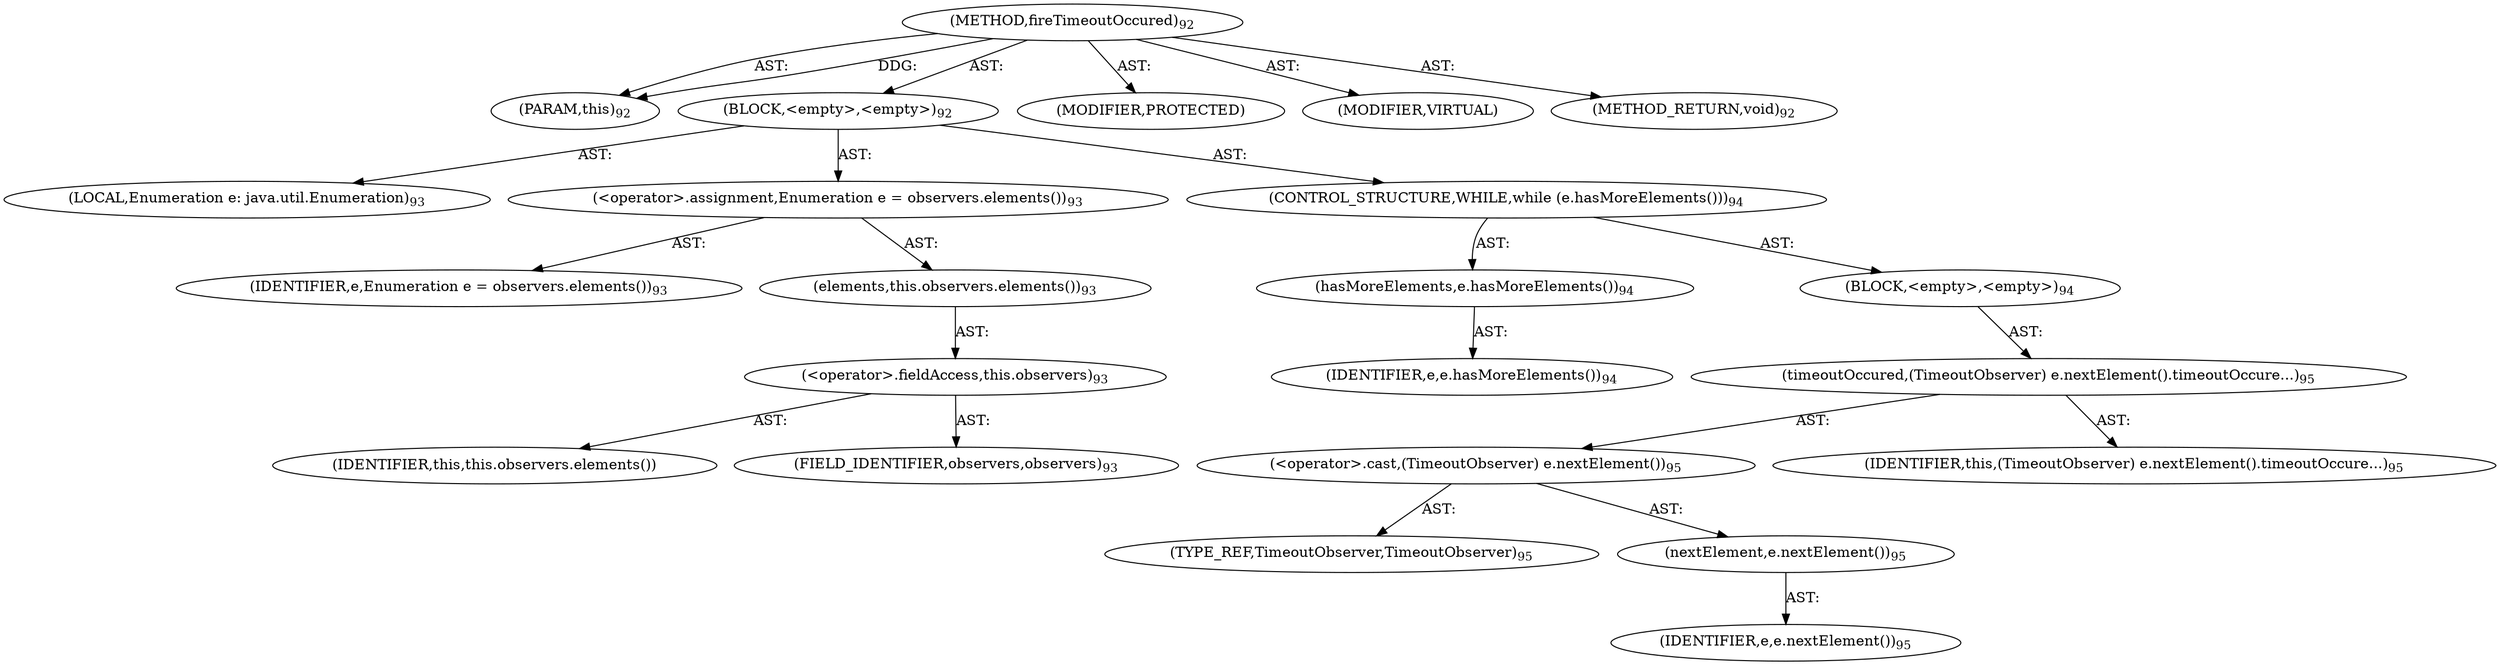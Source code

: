 digraph "fireTimeoutOccured" {  
"111669149699" [label = <(METHOD,fireTimeoutOccured)<SUB>92</SUB>> ]
"115964116992" [label = <(PARAM,this)<SUB>92</SUB>> ]
"25769803781" [label = <(BLOCK,&lt;empty&gt;,&lt;empty&gt;)<SUB>92</SUB>> ]
"94489280513" [label = <(LOCAL,Enumeration e: java.util.Enumeration)<SUB>93</SUB>> ]
"30064771092" [label = <(&lt;operator&gt;.assignment,Enumeration e = observers.elements())<SUB>93</SUB>> ]
"68719476755" [label = <(IDENTIFIER,e,Enumeration e = observers.elements())<SUB>93</SUB>> ]
"30064771093" [label = <(elements,this.observers.elements())<SUB>93</SUB>> ]
"30064771094" [label = <(&lt;operator&gt;.fieldAccess,this.observers)<SUB>93</SUB>> ]
"68719476756" [label = <(IDENTIFIER,this,this.observers.elements())> ]
"55834574854" [label = <(FIELD_IDENTIFIER,observers,observers)<SUB>93</SUB>> ]
"47244640257" [label = <(CONTROL_STRUCTURE,WHILE,while (e.hasMoreElements()))<SUB>94</SUB>> ]
"30064771095" [label = <(hasMoreElements,e.hasMoreElements())<SUB>94</SUB>> ]
"68719476757" [label = <(IDENTIFIER,e,e.hasMoreElements())<SUB>94</SUB>> ]
"25769803782" [label = <(BLOCK,&lt;empty&gt;,&lt;empty&gt;)<SUB>94</SUB>> ]
"30064771096" [label = <(timeoutOccured,(TimeoutObserver) e.nextElement().timeoutOccure...)<SUB>95</SUB>> ]
"30064771097" [label = <(&lt;operator&gt;.cast,(TimeoutObserver) e.nextElement())<SUB>95</SUB>> ]
"180388626432" [label = <(TYPE_REF,TimeoutObserver,TimeoutObserver)<SUB>95</SUB>> ]
"30064771098" [label = <(nextElement,e.nextElement())<SUB>95</SUB>> ]
"68719476758" [label = <(IDENTIFIER,e,e.nextElement())<SUB>95</SUB>> ]
"68719476736" [label = <(IDENTIFIER,this,(TimeoutObserver) e.nextElement().timeoutOccure...)<SUB>95</SUB>> ]
"133143986185" [label = <(MODIFIER,PROTECTED)> ]
"133143986186" [label = <(MODIFIER,VIRTUAL)> ]
"128849018883" [label = <(METHOD_RETURN,void)<SUB>92</SUB>> ]
  "111669149699" -> "115964116992"  [ label = "AST: "] 
  "111669149699" -> "25769803781"  [ label = "AST: "] 
  "111669149699" -> "133143986185"  [ label = "AST: "] 
  "111669149699" -> "133143986186"  [ label = "AST: "] 
  "111669149699" -> "128849018883"  [ label = "AST: "] 
  "25769803781" -> "94489280513"  [ label = "AST: "] 
  "25769803781" -> "30064771092"  [ label = "AST: "] 
  "25769803781" -> "47244640257"  [ label = "AST: "] 
  "30064771092" -> "68719476755"  [ label = "AST: "] 
  "30064771092" -> "30064771093"  [ label = "AST: "] 
  "30064771093" -> "30064771094"  [ label = "AST: "] 
  "30064771094" -> "68719476756"  [ label = "AST: "] 
  "30064771094" -> "55834574854"  [ label = "AST: "] 
  "47244640257" -> "30064771095"  [ label = "AST: "] 
  "47244640257" -> "25769803782"  [ label = "AST: "] 
  "30064771095" -> "68719476757"  [ label = "AST: "] 
  "25769803782" -> "30064771096"  [ label = "AST: "] 
  "30064771096" -> "30064771097"  [ label = "AST: "] 
  "30064771096" -> "68719476736"  [ label = "AST: "] 
  "30064771097" -> "180388626432"  [ label = "AST: "] 
  "30064771097" -> "30064771098"  [ label = "AST: "] 
  "30064771098" -> "68719476758"  [ label = "AST: "] 
  "111669149699" -> "115964116992"  [ label = "DDG: "] 
}
